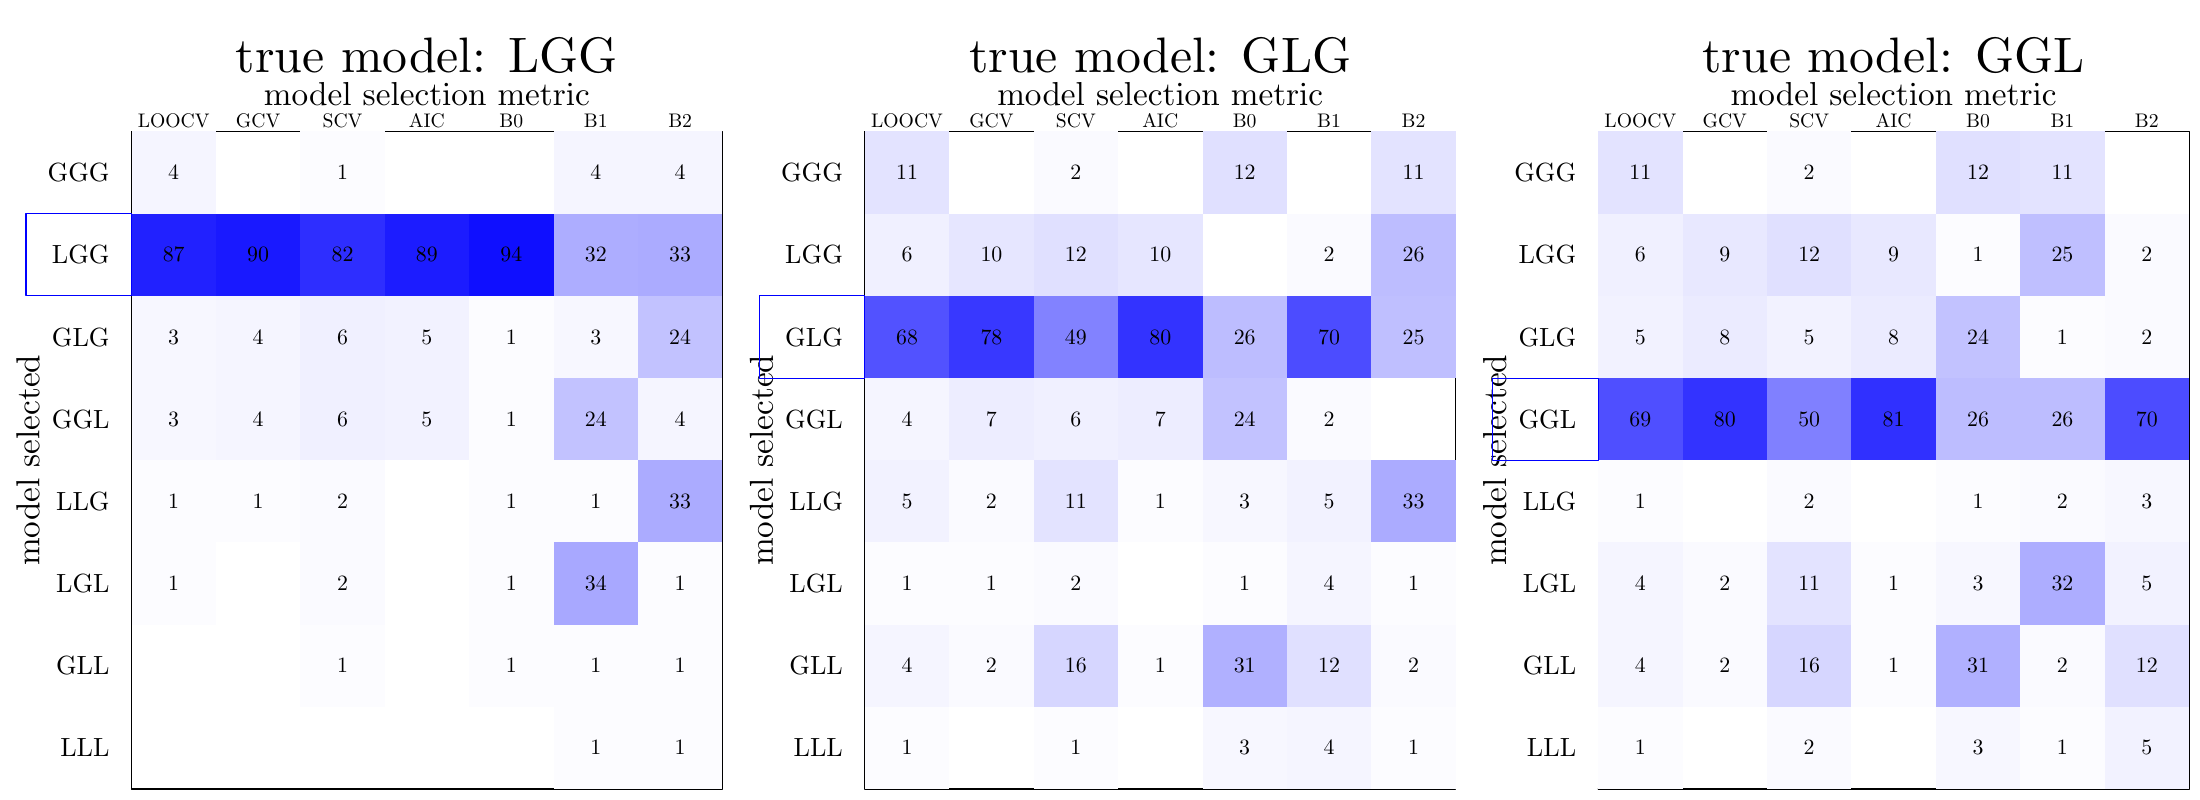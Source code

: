 % Created by tikzDevice version 0.8.1 on 2015-02-25 18:47:58
% !TEX encoding = UTF-8 Unicode
\documentclass{article}
\nonstopmode

\usepackage{tikz}

\usepackage[active,tightpage,psfixbb]{preview}

\PreviewEnvironment{pgfpicture}

\setlength\PreviewBorder{0pt}

\newcommand{\SweaveOpts}[1]{}  % do not interfere with LaTeX
\newcommand{\SweaveInput}[1]{} % because they are not real TeX commands
\newcommand{\Sexpr}[1]{}       % will only be parsed by R


%\usepackage{animate}
\usepackage[round]{natbib}
%\usepackage[nolists]{endfloat}
\usepackage[width = 5in]{geometry}
\usepackage{pdfpages, caption}
\usepackage{rotating}
\usepackage{caption, amsmath, graphicx, setspace, multirow, color, hyperref, array}
\usepackage{xcolor, colortbl}
\usepackage{arydshln}

\definecolor{Gray}{gray}{0.85}
\definecolor{Gray95}{gray}{0.95}
\definecolor{Gray75}{gray}{0.75}

\title{Can Conventional Measures Identify Geographically Varying Mixed Regression Relationships? A Simulation-based Analysis of Locally Weighted Regression}
\author{Aaron Swoboda}



\begin{document}

\begin{tikzpicture}[x=1pt,y=1pt]
\definecolor{fillColor}{RGB}{255,255,255}
\path[use as bounding box,fill=fillColor,fill opacity=0.00] (0,0) rectangle (794.97,289.08);
\begin{scope}
\path[clip] (  0.00,  0.00) rectangle (794.97,289.08);
\definecolor{drawColor}{RGB}{0,0,0}

\path[draw=drawColor,line width= 0.4pt,line join=round,line cap=round] ( 47.52,  3.96) --
	(261.03,  3.96) --
	(261.03,241.56) --
	( 47.52,241.56) --
	( 47.52,  3.96);
\definecolor{fillColor}{RGB}{245,245,255}

\path[fill=fillColor] ( 47.52,211.86) rectangle ( 78.02,241.56);
\definecolor{fillColor}{RGB}{33,33,255}

\path[fill=fillColor] ( 47.52,182.16) rectangle ( 78.02,211.86);
\definecolor{fillColor}{RGB}{247,247,255}

\path[fill=fillColor] ( 47.52,152.46) rectangle ( 78.02,182.16);

\path[fill=fillColor] ( 47.52,122.76) rectangle ( 78.02,152.46);
\definecolor{fillColor}{RGB}{252,252,255}

\path[fill=fillColor] ( 47.52, 93.06) rectangle ( 78.02,122.76);

\path[fill=fillColor] ( 47.52, 63.36) rectangle ( 78.02, 93.06);

\path[] ( 47.52, 33.66) rectangle ( 78.02, 63.36);

\path[] ( 47.52,  3.96) rectangle ( 78.02, 33.66);

\path[] ( 78.02,211.86) rectangle (108.52,241.56);
\definecolor{fillColor}{RGB}{25,25,255}

\path[fill=fillColor] ( 78.02,182.16) rectangle (108.52,211.86);
\definecolor{fillColor}{RGB}{245,245,255}

\path[fill=fillColor] ( 78.02,152.46) rectangle (108.52,182.16);

\path[fill=fillColor] ( 78.02,122.76) rectangle (108.52,152.46);
\definecolor{fillColor}{RGB}{252,252,255}

\path[fill=fillColor] ( 78.02, 93.06) rectangle (108.52,122.76);

\path[] ( 78.02, 63.36) rectangle (108.52, 93.06);

\path[] ( 78.02, 33.66) rectangle (108.52, 63.36);

\path[] ( 78.02,  3.96) rectangle (108.52, 33.66);

\path[fill=fillColor] (108.52,211.86) rectangle (139.02,241.56);
\definecolor{fillColor}{RGB}{46,46,255}

\path[fill=fillColor] (108.52,182.16) rectangle (139.02,211.86);
\definecolor{fillColor}{RGB}{240,240,255}

\path[fill=fillColor] (108.52,152.46) rectangle (139.02,182.16);

\path[fill=fillColor] (108.52,122.76) rectangle (139.02,152.46);
\definecolor{fillColor}{RGB}{250,250,255}

\path[fill=fillColor] (108.52, 93.06) rectangle (139.02,122.76);

\path[fill=fillColor] (108.52, 63.36) rectangle (139.02, 93.06);
\definecolor{fillColor}{RGB}{252,252,255}

\path[fill=fillColor] (108.52, 33.66) rectangle (139.02, 63.36);

\path[] (108.52,  3.96) rectangle (139.02, 33.66);

\path[] (139.02,211.86) rectangle (169.53,241.56);
\definecolor{fillColor}{RGB}{28,28,255}

\path[fill=fillColor] (139.02,182.16) rectangle (169.53,211.86);
\definecolor{fillColor}{RGB}{242,242,255}

\path[fill=fillColor] (139.02,152.46) rectangle (169.53,182.16);

\path[fill=fillColor] (139.02,122.76) rectangle (169.53,152.46);

\path[] (139.02, 93.06) rectangle (169.53,122.76);

\path[] (139.02, 63.36) rectangle (169.53, 93.06);

\path[] (139.02, 33.66) rectangle (169.53, 63.36);

\path[] (139.02,  3.96) rectangle (169.53, 33.66);

\path[] (169.53,211.86) rectangle (200.03,241.56);
\definecolor{fillColor}{RGB}{15,15,255}

\path[fill=fillColor] (169.53,182.16) rectangle (200.03,211.86);
\definecolor{fillColor}{RGB}{252,252,255}

\path[fill=fillColor] (169.53,152.46) rectangle (200.03,182.16);

\path[fill=fillColor] (169.53,122.76) rectangle (200.03,152.46);

\path[fill=fillColor] (169.53, 93.06) rectangle (200.03,122.76);

\path[fill=fillColor] (169.53, 63.36) rectangle (200.03, 93.06);

\path[fill=fillColor] (169.53, 33.66) rectangle (200.03, 63.36);

\path[] (169.53,  3.96) rectangle (200.03, 33.66);
\definecolor{fillColor}{RGB}{245,245,255}

\path[fill=fillColor] (200.03,211.86) rectangle (230.53,241.56);
\definecolor{fillColor}{RGB}{173,173,255}

\path[fill=fillColor] (200.03,182.16) rectangle (230.53,211.86);
\definecolor{fillColor}{RGB}{247,247,255}

\path[fill=fillColor] (200.03,152.46) rectangle (230.53,182.16);
\definecolor{fillColor}{RGB}{194,194,255}

\path[fill=fillColor] (200.03,122.76) rectangle (230.53,152.46);
\definecolor{fillColor}{RGB}{252,252,255}

\path[fill=fillColor] (200.03, 93.06) rectangle (230.53,122.76);
\definecolor{fillColor}{RGB}{168,168,255}

\path[fill=fillColor] (200.03, 63.36) rectangle (230.53, 93.06);
\definecolor{fillColor}{RGB}{252,252,255}

\path[fill=fillColor] (200.03, 33.66) rectangle (230.53, 63.36);

\path[fill=fillColor] (200.03,  3.96) rectangle (230.53, 33.66);
\definecolor{fillColor}{RGB}{245,245,255}

\path[fill=fillColor] (230.53,211.86) rectangle (261.03,241.56);
\definecolor{fillColor}{RGB}{171,171,255}

\path[fill=fillColor] (230.53,182.16) rectangle (261.03,211.86);
\definecolor{fillColor}{RGB}{194,194,255}

\path[fill=fillColor] (230.53,152.46) rectangle (261.03,182.16);
\definecolor{fillColor}{RGB}{245,245,255}

\path[fill=fillColor] (230.53,122.76) rectangle (261.03,152.46);
\definecolor{fillColor}{RGB}{171,171,255}

\path[fill=fillColor] (230.53, 93.06) rectangle (261.03,122.76);
\definecolor{fillColor}{RGB}{252,252,255}

\path[fill=fillColor] (230.53, 63.36) rectangle (261.03, 93.06);

\path[fill=fillColor] (230.53, 33.66) rectangle (261.03, 63.36);

\path[fill=fillColor] (230.53,  3.96) rectangle (261.03, 33.66);

\node[text=drawColor,anchor=base,inner sep=0pt, outer sep=0pt, scale=  0.79] at ( 62.77,224.17) {4};

\node[text=drawColor,anchor=base,inner sep=0pt, outer sep=0pt, scale=  0.79] at ( 62.77,194.47) {87};

\node[text=drawColor,anchor=base,inner sep=0pt, outer sep=0pt, scale=  0.79] at ( 62.77,164.77) {3};

\node[text=drawColor,anchor=base,inner sep=0pt, outer sep=0pt, scale=  0.79] at ( 62.77,135.07) {3};

\node[text=drawColor,anchor=base,inner sep=0pt, outer sep=0pt, scale=  0.79] at ( 62.77,105.37) {1};

\node[text=drawColor,anchor=base,inner sep=0pt, outer sep=0pt, scale=  0.79] at ( 62.77, 75.67) {1};

\node[text=drawColor,anchor=base,inner sep=0pt, outer sep=0pt, scale=  0.79] at ( 93.27,194.47) {90};

\node[text=drawColor,anchor=base,inner sep=0pt, outer sep=0pt, scale=  0.79] at ( 93.27,164.77) {4};

\node[text=drawColor,anchor=base,inner sep=0pt, outer sep=0pt, scale=  0.79] at ( 93.27,135.07) {4};

\node[text=drawColor,anchor=base,inner sep=0pt, outer sep=0pt, scale=  0.79] at ( 93.27,105.37) {1};

\node[text=drawColor,anchor=base,inner sep=0pt, outer sep=0pt, scale=  0.79] at (123.77,224.17) {1};

\node[text=drawColor,anchor=base,inner sep=0pt, outer sep=0pt, scale=  0.79] at (123.77,194.47) {82};

\node[text=drawColor,anchor=base,inner sep=0pt, outer sep=0pt, scale=  0.79] at (123.77,164.77) {6};

\node[text=drawColor,anchor=base,inner sep=0pt, outer sep=0pt, scale=  0.79] at (123.77,135.07) {6};

\node[text=drawColor,anchor=base,inner sep=0pt, outer sep=0pt, scale=  0.79] at (123.77,105.37) {2};

\node[text=drawColor,anchor=base,inner sep=0pt, outer sep=0pt, scale=  0.79] at (123.77, 75.67) {2};

\node[text=drawColor,anchor=base,inner sep=0pt, outer sep=0pt, scale=  0.79] at (123.77, 45.97) {1};

\node[text=drawColor,anchor=base,inner sep=0pt, outer sep=0pt, scale=  0.79] at (154.27,194.47) {89};

\node[text=drawColor,anchor=base,inner sep=0pt, outer sep=0pt, scale=  0.79] at (154.27,164.77) {5};

\node[text=drawColor,anchor=base,inner sep=0pt, outer sep=0pt, scale=  0.79] at (154.27,135.07) {5};

\node[text=drawColor,anchor=base,inner sep=0pt, outer sep=0pt, scale=  0.79] at (184.78,194.47) {94};

\node[text=drawColor,anchor=base,inner sep=0pt, outer sep=0pt, scale=  0.79] at (184.78,164.77) {1};

\node[text=drawColor,anchor=base,inner sep=0pt, outer sep=0pt, scale=  0.79] at (184.78,135.07) {1};

\node[text=drawColor,anchor=base,inner sep=0pt, outer sep=0pt, scale=  0.79] at (184.78,105.37) {1};

\node[text=drawColor,anchor=base,inner sep=0pt, outer sep=0pt, scale=  0.79] at (184.78, 75.67) {1};

\node[text=drawColor,anchor=base,inner sep=0pt, outer sep=0pt, scale=  0.79] at (184.78, 45.97) {1};

\node[text=drawColor,anchor=base,inner sep=0pt, outer sep=0pt, scale=  0.79] at (215.28,224.17) {4};

\node[text=drawColor,anchor=base,inner sep=0pt, outer sep=0pt, scale=  0.79] at (215.28,194.47) {32};

\node[text=drawColor,anchor=base,inner sep=0pt, outer sep=0pt, scale=  0.79] at (215.28,164.77) {3};

\node[text=drawColor,anchor=base,inner sep=0pt, outer sep=0pt, scale=  0.79] at (215.28,135.07) {24};

\node[text=drawColor,anchor=base,inner sep=0pt, outer sep=0pt, scale=  0.79] at (215.28,105.37) {1};

\node[text=drawColor,anchor=base,inner sep=0pt, outer sep=0pt, scale=  0.79] at (215.28, 75.67) {34};

\node[text=drawColor,anchor=base,inner sep=0pt, outer sep=0pt, scale=  0.79] at (215.28, 45.97) {1};

\node[text=drawColor,anchor=base,inner sep=0pt, outer sep=0pt, scale=  0.79] at (215.28, 16.27) {1};

\node[text=drawColor,anchor=base,inner sep=0pt, outer sep=0pt, scale=  0.79] at (245.78,224.17) {4};

\node[text=drawColor,anchor=base,inner sep=0pt, outer sep=0pt, scale=  0.79] at (245.78,194.47) {33};

\node[text=drawColor,anchor=base,inner sep=0pt, outer sep=0pt, scale=  0.79] at (245.78,164.77) {24};

\node[text=drawColor,anchor=base,inner sep=0pt, outer sep=0pt, scale=  0.79] at (245.78,135.07) {4};

\node[text=drawColor,anchor=base,inner sep=0pt, outer sep=0pt, scale=  0.79] at (245.78,105.37) {33};

\node[text=drawColor,anchor=base,inner sep=0pt, outer sep=0pt, scale=  0.79] at (245.78, 75.67) {1};

\node[text=drawColor,anchor=base,inner sep=0pt, outer sep=0pt, scale=  0.79] at (245.78, 45.97) {1};

\node[text=drawColor,anchor=base,inner sep=0pt, outer sep=0pt, scale=  0.79] at (245.78, 16.27) {1};

\node[text=drawColor,anchor=base,inner sep=0pt, outer sep=0pt, scale=  0.71] at ( 62.77,243.14) {LOOCV};

\node[text=drawColor,anchor=base,inner sep=0pt, outer sep=0pt, scale=  0.71] at ( 93.27,243.14) {GCV};

\node[text=drawColor,anchor=base,inner sep=0pt, outer sep=0pt, scale=  0.71] at (123.77,243.14) {SCV};

\node[text=drawColor,anchor=base,inner sep=0pt, outer sep=0pt, scale=  0.71] at (154.27,243.14) {AIC};

\node[text=drawColor,anchor=base,inner sep=0pt, outer sep=0pt, scale=  0.71] at (184.78,243.14) {B0};

\node[text=drawColor,anchor=base,inner sep=0pt, outer sep=0pt, scale=  0.71] at (215.28,243.14) {B1};

\node[text=drawColor,anchor=base,inner sep=0pt, outer sep=0pt, scale=  0.71] at (245.78,243.14) {B2};

\node[text=drawColor,anchor=base east,inner sep=0pt, outer sep=0pt, scale=  0.95] at ( 39.60, 15.54) {LLL};

\node[text=drawColor,anchor=base east,inner sep=0pt, outer sep=0pt, scale=  0.95] at ( 39.60, 45.24) {GLL};

\node[text=drawColor,anchor=base east,inner sep=0pt, outer sep=0pt, scale=  0.95] at ( 39.60, 74.94) {LGL};

\node[text=drawColor,anchor=base east,inner sep=0pt, outer sep=0pt, scale=  0.95] at ( 39.60,104.64) {LLG};

\node[text=drawColor,anchor=base east,inner sep=0pt, outer sep=0pt, scale=  0.95] at ( 39.60,134.34) {GGL};

\node[text=drawColor,anchor=base east,inner sep=0pt, outer sep=0pt, scale=  0.95] at ( 39.60,164.04) {GLG};

\node[text=drawColor,anchor=base east,inner sep=0pt, outer sep=0pt, scale=  0.95] at ( 39.60,193.74) {LGG};

\node[text=drawColor,anchor=base east,inner sep=0pt, outer sep=0pt, scale=  0.95] at ( 39.60,223.44) {GGG};

\node[text=drawColor,rotate= 90.00,anchor=base,inner sep=0pt, outer sep=0pt, scale=  1.20] at ( 14.26,122.76) {model selected};

\node[text=drawColor,anchor=base,inner sep=0pt, outer sep=0pt, scale=  1.80] at (154.27,262.94) {true model: LGG};

\node[text=drawColor,anchor=base,inner sep=0pt, outer sep=0pt, scale=  1.20] at (154.27,251.06) {model selection metric};
\definecolor{drawColor}{RGB}{0,0,255}

\path[draw=drawColor,line width= 0.4pt,line join=round,line cap=round] (  9.39,182.16) rectangle ( 47.52,211.86);
\end{scope}
\begin{scope}
\path[clip] (  0.00,  0.00) rectangle (794.97,289.08);
\definecolor{drawColor}{RGB}{0,0,0}

\path[draw=drawColor,line width= 0.4pt,line join=round,line cap=round] (312.51,  3.96) --
	(526.02,  3.96) --
	(526.02,241.56) --
	(312.51,241.56) --
	(312.51,  3.96);
\definecolor{fillColor}{RGB}{227,227,255}

\path[fill=fillColor] (312.51,211.86) rectangle (343.01,241.56);
\definecolor{fillColor}{RGB}{240,240,255}

\path[fill=fillColor] (312.51,182.16) rectangle (343.01,211.86);
\definecolor{fillColor}{RGB}{82,82,255}

\path[fill=fillColor] (312.51,152.46) rectangle (343.01,182.16);
\definecolor{fillColor}{RGB}{245,245,255}

\path[fill=fillColor] (312.51,122.76) rectangle (343.01,152.46);
\definecolor{fillColor}{RGB}{242,242,255}

\path[fill=fillColor] (312.51, 93.06) rectangle (343.01,122.76);
\definecolor{fillColor}{RGB}{252,252,255}

\path[fill=fillColor] (312.51, 63.36) rectangle (343.01, 93.06);
\definecolor{fillColor}{RGB}{245,245,255}

\path[fill=fillColor] (312.51, 33.66) rectangle (343.01, 63.36);
\definecolor{fillColor}{RGB}{252,252,255}

\path[fill=fillColor] (312.51,  3.96) rectangle (343.01, 33.66);

\path[] (343.01,211.86) rectangle (373.51,241.56);
\definecolor{fillColor}{RGB}{230,230,255}

\path[fill=fillColor] (343.01,182.16) rectangle (373.51,211.86);
\definecolor{fillColor}{RGB}{56,56,255}

\path[fill=fillColor] (343.01,152.46) rectangle (373.51,182.16);
\definecolor{fillColor}{RGB}{237,237,255}

\path[fill=fillColor] (343.01,122.76) rectangle (373.51,152.46);
\definecolor{fillColor}{RGB}{250,250,255}

\path[fill=fillColor] (343.01, 93.06) rectangle (373.51,122.76);
\definecolor{fillColor}{RGB}{252,252,255}

\path[fill=fillColor] (343.01, 63.36) rectangle (373.51, 93.06);
\definecolor{fillColor}{RGB}{250,250,255}

\path[fill=fillColor] (343.01, 33.66) rectangle (373.51, 63.36);

\path[] (343.01,  3.96) rectangle (373.51, 33.66);

\path[fill=fillColor] (373.51,211.86) rectangle (404.01,241.56);
\definecolor{fillColor}{RGB}{224,224,255}

\path[fill=fillColor] (373.51,182.16) rectangle (404.01,211.86);
\definecolor{fillColor}{RGB}{130,130,255}

\path[fill=fillColor] (373.51,152.46) rectangle (404.01,182.16);
\definecolor{fillColor}{RGB}{240,240,255}

\path[fill=fillColor] (373.51,122.76) rectangle (404.01,152.46);
\definecolor{fillColor}{RGB}{227,227,255}

\path[fill=fillColor] (373.51, 93.06) rectangle (404.01,122.76);
\definecolor{fillColor}{RGB}{250,250,255}

\path[fill=fillColor] (373.51, 63.36) rectangle (404.01, 93.06);
\definecolor{fillColor}{RGB}{214,214,255}

\path[fill=fillColor] (373.51, 33.66) rectangle (404.01, 63.36);
\definecolor{fillColor}{RGB}{252,252,255}

\path[fill=fillColor] (373.51,  3.96) rectangle (404.01, 33.66);

\path[] (404.01,211.86) rectangle (434.52,241.56);
\definecolor{fillColor}{RGB}{230,230,255}

\path[fill=fillColor] (404.01,182.16) rectangle (434.52,211.86);
\definecolor{fillColor}{RGB}{51,51,255}

\path[fill=fillColor] (404.01,152.46) rectangle (434.52,182.16);
\definecolor{fillColor}{RGB}{237,237,255}

\path[fill=fillColor] (404.01,122.76) rectangle (434.52,152.46);
\definecolor{fillColor}{RGB}{252,252,255}

\path[fill=fillColor] (404.01, 93.06) rectangle (434.52,122.76);

\path[] (404.01, 63.36) rectangle (434.52, 93.06);

\path[fill=fillColor] (404.01, 33.66) rectangle (434.52, 63.36);

\path[] (404.01,  3.96) rectangle (434.52, 33.66);
\definecolor{fillColor}{RGB}{224,224,255}

\path[fill=fillColor] (434.52,211.86) rectangle (465.02,241.56);

\path[] (434.52,182.16) rectangle (465.02,211.86);
\definecolor{fillColor}{RGB}{189,189,255}

\path[fill=fillColor] (434.52,152.46) rectangle (465.02,182.16);
\definecolor{fillColor}{RGB}{194,194,255}

\path[fill=fillColor] (434.52,122.76) rectangle (465.02,152.46);
\definecolor{fillColor}{RGB}{247,247,255}

\path[fill=fillColor] (434.52, 93.06) rectangle (465.02,122.76);
\definecolor{fillColor}{RGB}{252,252,255}

\path[fill=fillColor] (434.52, 63.36) rectangle (465.02, 93.06);
\definecolor{fillColor}{RGB}{176,176,255}

\path[fill=fillColor] (434.52, 33.66) rectangle (465.02, 63.36);
\definecolor{fillColor}{RGB}{247,247,255}

\path[fill=fillColor] (434.52,  3.96) rectangle (465.02, 33.66);

\path[] (465.02,211.86) rectangle (495.52,241.56);
\definecolor{fillColor}{RGB}{250,250,255}

\path[fill=fillColor] (465.02,182.16) rectangle (495.52,211.86);
\definecolor{fillColor}{RGB}{76,76,255}

\path[fill=fillColor] (465.02,152.46) rectangle (495.52,182.16);
\definecolor{fillColor}{RGB}{250,250,255}

\path[fill=fillColor] (465.02,122.76) rectangle (495.52,152.46);
\definecolor{fillColor}{RGB}{242,242,255}

\path[fill=fillColor] (465.02, 93.06) rectangle (495.52,122.76);
\definecolor{fillColor}{RGB}{245,245,255}

\path[fill=fillColor] (465.02, 63.36) rectangle (495.52, 93.06);
\definecolor{fillColor}{RGB}{224,224,255}

\path[fill=fillColor] (465.02, 33.66) rectangle (495.52, 63.36);
\definecolor{fillColor}{RGB}{245,245,255}

\path[fill=fillColor] (465.02,  3.96) rectangle (495.52, 33.66);
\definecolor{fillColor}{RGB}{227,227,255}

\path[fill=fillColor] (495.52,211.86) rectangle (526.02,241.56);
\definecolor{fillColor}{RGB}{189,189,255}

\path[fill=fillColor] (495.52,182.16) rectangle (526.02,211.86);
\definecolor{fillColor}{RGB}{191,191,255}

\path[fill=fillColor] (495.52,152.46) rectangle (526.02,182.16);

\path[] (495.52,122.76) rectangle (526.02,152.46);
\definecolor{fillColor}{RGB}{171,171,255}

\path[fill=fillColor] (495.52, 93.06) rectangle (526.02,122.76);
\definecolor{fillColor}{RGB}{252,252,255}

\path[fill=fillColor] (495.52, 63.36) rectangle (526.02, 93.06);
\definecolor{fillColor}{RGB}{250,250,255}

\path[fill=fillColor] (495.52, 33.66) rectangle (526.02, 63.36);
\definecolor{fillColor}{RGB}{252,252,255}

\path[fill=fillColor] (495.52,  3.96) rectangle (526.02, 33.66);

\node[text=drawColor,anchor=base,inner sep=0pt, outer sep=0pt, scale=  0.79] at (327.76,224.17) {11};

\node[text=drawColor,anchor=base,inner sep=0pt, outer sep=0pt, scale=  0.79] at (327.76,194.47) {6};

\node[text=drawColor,anchor=base,inner sep=0pt, outer sep=0pt, scale=  0.79] at (327.76,164.77) {68};

\node[text=drawColor,anchor=base,inner sep=0pt, outer sep=0pt, scale=  0.79] at (327.76,135.07) {4};

\node[text=drawColor,anchor=base,inner sep=0pt, outer sep=0pt, scale=  0.79] at (327.76,105.37) {5};

\node[text=drawColor,anchor=base,inner sep=0pt, outer sep=0pt, scale=  0.79] at (327.76, 75.67) {1};

\node[text=drawColor,anchor=base,inner sep=0pt, outer sep=0pt, scale=  0.79] at (327.76, 45.97) {4};

\node[text=drawColor,anchor=base,inner sep=0pt, outer sep=0pt, scale=  0.79] at (327.76, 16.27) {1};

\node[text=drawColor,anchor=base,inner sep=0pt, outer sep=0pt, scale=  0.79] at (358.26,194.47) {10};

\node[text=drawColor,anchor=base,inner sep=0pt, outer sep=0pt, scale=  0.79] at (358.26,164.77) {78};

\node[text=drawColor,anchor=base,inner sep=0pt, outer sep=0pt, scale=  0.79] at (358.26,135.07) {7};

\node[text=drawColor,anchor=base,inner sep=0pt, outer sep=0pt, scale=  0.79] at (358.26,105.37) {2};

\node[text=drawColor,anchor=base,inner sep=0pt, outer sep=0pt, scale=  0.79] at (358.26, 75.67) {1};

\node[text=drawColor,anchor=base,inner sep=0pt, outer sep=0pt, scale=  0.79] at (358.26, 45.97) {2};

\node[text=drawColor,anchor=base,inner sep=0pt, outer sep=0pt, scale=  0.79] at (388.76,224.17) {2};

\node[text=drawColor,anchor=base,inner sep=0pt, outer sep=0pt, scale=  0.79] at (388.76,194.47) {12};

\node[text=drawColor,anchor=base,inner sep=0pt, outer sep=0pt, scale=  0.79] at (388.76,164.77) {49};

\node[text=drawColor,anchor=base,inner sep=0pt, outer sep=0pt, scale=  0.79] at (388.76,135.07) {6};

\node[text=drawColor,anchor=base,inner sep=0pt, outer sep=0pt, scale=  0.79] at (388.76,105.37) {11};

\node[text=drawColor,anchor=base,inner sep=0pt, outer sep=0pt, scale=  0.79] at (388.76, 75.67) {2};

\node[text=drawColor,anchor=base,inner sep=0pt, outer sep=0pt, scale=  0.79] at (388.76, 45.97) {16};

\node[text=drawColor,anchor=base,inner sep=0pt, outer sep=0pt, scale=  0.79] at (388.76, 16.27) {1};

\node[text=drawColor,anchor=base,inner sep=0pt, outer sep=0pt, scale=  0.79] at (419.26,194.47) {10};

\node[text=drawColor,anchor=base,inner sep=0pt, outer sep=0pt, scale=  0.79] at (419.26,164.77) {80};

\node[text=drawColor,anchor=base,inner sep=0pt, outer sep=0pt, scale=  0.79] at (419.26,135.07) {7};

\node[text=drawColor,anchor=base,inner sep=0pt, outer sep=0pt, scale=  0.79] at (419.26,105.37) {1};

\node[text=drawColor,anchor=base,inner sep=0pt, outer sep=0pt, scale=  0.79] at (419.26, 45.97) {1};

\node[text=drawColor,anchor=base,inner sep=0pt, outer sep=0pt, scale=  0.79] at (449.77,224.17) {12};

\node[text=drawColor,anchor=base,inner sep=0pt, outer sep=0pt, scale=  0.79] at (449.77,164.77) {26};

\node[text=drawColor,anchor=base,inner sep=0pt, outer sep=0pt, scale=  0.79] at (449.77,135.07) {24};

\node[text=drawColor,anchor=base,inner sep=0pt, outer sep=0pt, scale=  0.79] at (449.77,105.37) {3};

\node[text=drawColor,anchor=base,inner sep=0pt, outer sep=0pt, scale=  0.79] at (449.77, 75.67) {1};

\node[text=drawColor,anchor=base,inner sep=0pt, outer sep=0pt, scale=  0.79] at (449.77, 45.97) {31};

\node[text=drawColor,anchor=base,inner sep=0pt, outer sep=0pt, scale=  0.79] at (449.77, 16.27) {3};

\node[text=drawColor,anchor=base,inner sep=0pt, outer sep=0pt, scale=  0.79] at (480.27,194.47) {2};

\node[text=drawColor,anchor=base,inner sep=0pt, outer sep=0pt, scale=  0.79] at (480.27,164.77) {70};

\node[text=drawColor,anchor=base,inner sep=0pt, outer sep=0pt, scale=  0.79] at (480.27,135.07) {2};

\node[text=drawColor,anchor=base,inner sep=0pt, outer sep=0pt, scale=  0.79] at (480.27,105.37) {5};

\node[text=drawColor,anchor=base,inner sep=0pt, outer sep=0pt, scale=  0.79] at (480.27, 75.67) {4};

\node[text=drawColor,anchor=base,inner sep=0pt, outer sep=0pt, scale=  0.79] at (480.27, 45.97) {12};

\node[text=drawColor,anchor=base,inner sep=0pt, outer sep=0pt, scale=  0.79] at (480.27, 16.27) {4};

\node[text=drawColor,anchor=base,inner sep=0pt, outer sep=0pt, scale=  0.79] at (510.77,224.17) {11};

\node[text=drawColor,anchor=base,inner sep=0pt, outer sep=0pt, scale=  0.79] at (510.77,194.47) {26};

\node[text=drawColor,anchor=base,inner sep=0pt, outer sep=0pt, scale=  0.79] at (510.77,164.77) {25};

\node[text=drawColor,anchor=base,inner sep=0pt, outer sep=0pt, scale=  0.79] at (510.77,105.37) {33};

\node[text=drawColor,anchor=base,inner sep=0pt, outer sep=0pt, scale=  0.79] at (510.77, 75.67) {1};

\node[text=drawColor,anchor=base,inner sep=0pt, outer sep=0pt, scale=  0.79] at (510.77, 45.97) {2};

\node[text=drawColor,anchor=base,inner sep=0pt, outer sep=0pt, scale=  0.79] at (510.77, 16.27) {1};

\node[text=drawColor,anchor=base,inner sep=0pt, outer sep=0pt, scale=  0.71] at (327.76,243.14) {LOOCV};

\node[text=drawColor,anchor=base,inner sep=0pt, outer sep=0pt, scale=  0.71] at (358.26,243.14) {GCV};

\node[text=drawColor,anchor=base,inner sep=0pt, outer sep=0pt, scale=  0.71] at (388.76,243.14) {SCV};

\node[text=drawColor,anchor=base,inner sep=0pt, outer sep=0pt, scale=  0.71] at (419.26,243.14) {AIC};

\node[text=drawColor,anchor=base,inner sep=0pt, outer sep=0pt, scale=  0.71] at (449.77,243.14) {B0};

\node[text=drawColor,anchor=base,inner sep=0pt, outer sep=0pt, scale=  0.71] at (480.27,243.14) {B1};

\node[text=drawColor,anchor=base,inner sep=0pt, outer sep=0pt, scale=  0.71] at (510.77,243.14) {B2};

\node[text=drawColor,anchor=base east,inner sep=0pt, outer sep=0pt, scale=  0.95] at (304.59, 15.54) {LLL};

\node[text=drawColor,anchor=base east,inner sep=0pt, outer sep=0pt, scale=  0.95] at (304.59, 45.24) {GLL};

\node[text=drawColor,anchor=base east,inner sep=0pt, outer sep=0pt, scale=  0.95] at (304.59, 74.94) {LGL};

\node[text=drawColor,anchor=base east,inner sep=0pt, outer sep=0pt, scale=  0.95] at (304.59,104.64) {LLG};

\node[text=drawColor,anchor=base east,inner sep=0pt, outer sep=0pt, scale=  0.95] at (304.59,134.34) {GGL};

\node[text=drawColor,anchor=base east,inner sep=0pt, outer sep=0pt, scale=  0.95] at (304.59,164.04) {GLG};

\node[text=drawColor,anchor=base east,inner sep=0pt, outer sep=0pt, scale=  0.95] at (304.59,193.74) {LGG};

\node[text=drawColor,anchor=base east,inner sep=0pt, outer sep=0pt, scale=  0.95] at (304.59,223.44) {GGG};

\node[text=drawColor,rotate= 90.00,anchor=base,inner sep=0pt, outer sep=0pt, scale=  1.20] at (279.25,122.76) {model selected};

\node[text=drawColor,anchor=base,inner sep=0pt, outer sep=0pt, scale=  1.80] at (419.26,262.94) {true model: GLG};

\node[text=drawColor,anchor=base,inner sep=0pt, outer sep=0pt, scale=  1.20] at (419.26,251.06) {model selection metric};
\definecolor{drawColor}{RGB}{0,0,255}

\path[draw=drawColor,line width= 0.4pt,line join=round,line cap=round] (274.38,152.46) rectangle (312.51,182.16);
\end{scope}
\begin{scope}
\path[clip] (  0.00,  0.00) rectangle (794.97,289.08);
\definecolor{drawColor}{RGB}{0,0,0}

\path[draw=drawColor,line width= 0.4pt,line join=round,line cap=round] (577.50,  3.96) --
	(791.01,  3.96) --
	(791.01,241.56) --
	(577.50,241.56) --
	(577.50,  3.96);
\definecolor{fillColor}{RGB}{227,227,255}

\path[fill=fillColor] (577.50,211.86) rectangle (608.00,241.56);
\definecolor{fillColor}{RGB}{240,240,255}

\path[fill=fillColor] (577.50,182.16) rectangle (608.00,211.86);
\definecolor{fillColor}{RGB}{242,242,255}

\path[fill=fillColor] (577.50,152.46) rectangle (608.00,182.16);
\definecolor{fillColor}{RGB}{79,79,255}

\path[fill=fillColor] (577.50,122.76) rectangle (608.00,152.46);
\definecolor{fillColor}{RGB}{252,252,255}

\path[fill=fillColor] (577.50, 93.06) rectangle (608.00,122.76);
\definecolor{fillColor}{RGB}{245,245,255}

\path[fill=fillColor] (577.50, 63.36) rectangle (608.00, 93.06);

\path[fill=fillColor] (577.50, 33.66) rectangle (608.00, 63.36);
\definecolor{fillColor}{RGB}{252,252,255}

\path[fill=fillColor] (577.50,  3.96) rectangle (608.00, 33.66);

\path[] (608.00,211.86) rectangle (638.50,241.56);
\definecolor{fillColor}{RGB}{232,232,255}

\path[fill=fillColor] (608.00,182.16) rectangle (638.50,211.86);
\definecolor{fillColor}{RGB}{235,235,255}

\path[fill=fillColor] (608.00,152.46) rectangle (638.50,182.16);
\definecolor{fillColor}{RGB}{51,51,255}

\path[fill=fillColor] (608.00,122.76) rectangle (638.50,152.46);

\path[] (608.00, 93.06) rectangle (638.50,122.76);
\definecolor{fillColor}{RGB}{250,250,255}

\path[fill=fillColor] (608.00, 63.36) rectangle (638.50, 93.06);

\path[fill=fillColor] (608.00, 33.66) rectangle (638.50, 63.36);

\path[] (608.00,  3.96) rectangle (638.50, 33.66);

\path[fill=fillColor] (638.50,211.86) rectangle (669.00,241.56);
\definecolor{fillColor}{RGB}{224,224,255}

\path[fill=fillColor] (638.50,182.16) rectangle (669.00,211.86);
\definecolor{fillColor}{RGB}{242,242,255}

\path[fill=fillColor] (638.50,152.46) rectangle (669.00,182.16);
\definecolor{fillColor}{RGB}{128,128,255}

\path[fill=fillColor] (638.50,122.76) rectangle (669.00,152.46);
\definecolor{fillColor}{RGB}{250,250,255}

\path[fill=fillColor] (638.50, 93.06) rectangle (669.00,122.76);
\definecolor{fillColor}{RGB}{227,227,255}

\path[fill=fillColor] (638.50, 63.36) rectangle (669.00, 93.06);
\definecolor{fillColor}{RGB}{214,214,255}

\path[fill=fillColor] (638.50, 33.66) rectangle (669.00, 63.36);
\definecolor{fillColor}{RGB}{250,250,255}

\path[fill=fillColor] (638.50,  3.96) rectangle (669.00, 33.66);

\path[] (669.00,211.86) rectangle (699.51,241.56);
\definecolor{fillColor}{RGB}{232,232,255}

\path[fill=fillColor] (669.00,182.16) rectangle (699.51,211.86);
\definecolor{fillColor}{RGB}{235,235,255}

\path[fill=fillColor] (669.00,152.46) rectangle (699.51,182.16);
\definecolor{fillColor}{RGB}{48,48,255}

\path[fill=fillColor] (669.00,122.76) rectangle (699.51,152.46);

\path[] (669.00, 93.06) rectangle (699.51,122.76);
\definecolor{fillColor}{RGB}{252,252,255}

\path[fill=fillColor] (669.00, 63.36) rectangle (699.51, 93.06);

\path[fill=fillColor] (669.00, 33.66) rectangle (699.51, 63.36);

\path[] (669.00,  3.96) rectangle (699.51, 33.66);
\definecolor{fillColor}{RGB}{224,224,255}

\path[fill=fillColor] (699.51,211.86) rectangle (730.01,241.56);
\definecolor{fillColor}{RGB}{252,252,255}

\path[fill=fillColor] (699.51,182.16) rectangle (730.01,211.86);
\definecolor{fillColor}{RGB}{194,194,255}

\path[fill=fillColor] (699.51,152.46) rectangle (730.01,182.16);
\definecolor{fillColor}{RGB}{189,189,255}

\path[fill=fillColor] (699.51,122.76) rectangle (730.01,152.46);
\definecolor{fillColor}{RGB}{252,252,255}

\path[fill=fillColor] (699.51, 93.06) rectangle (730.01,122.76);
\definecolor{fillColor}{RGB}{247,247,255}

\path[fill=fillColor] (699.51, 63.36) rectangle (730.01, 93.06);
\definecolor{fillColor}{RGB}{176,176,255}

\path[fill=fillColor] (699.51, 33.66) rectangle (730.01, 63.36);
\definecolor{fillColor}{RGB}{247,247,255}

\path[fill=fillColor] (699.51,  3.96) rectangle (730.01, 33.66);
\definecolor{fillColor}{RGB}{227,227,255}

\path[fill=fillColor] (730.01,211.86) rectangle (760.51,241.56);
\definecolor{fillColor}{RGB}{191,191,255}

\path[fill=fillColor] (730.01,182.16) rectangle (760.51,211.86);
\definecolor{fillColor}{RGB}{252,252,255}

\path[fill=fillColor] (730.01,152.46) rectangle (760.51,182.16);
\definecolor{fillColor}{RGB}{189,189,255}

\path[fill=fillColor] (730.01,122.76) rectangle (760.51,152.46);
\definecolor{fillColor}{RGB}{250,250,255}

\path[fill=fillColor] (730.01, 93.06) rectangle (760.51,122.76);
\definecolor{fillColor}{RGB}{173,173,255}

\path[fill=fillColor] (730.01, 63.36) rectangle (760.51, 93.06);
\definecolor{fillColor}{RGB}{250,250,255}

\path[fill=fillColor] (730.01, 33.66) rectangle (760.51, 63.36);
\definecolor{fillColor}{RGB}{252,252,255}

\path[fill=fillColor] (730.01,  3.96) rectangle (760.51, 33.66);

\path[] (760.51,211.86) rectangle (791.01,241.56);
\definecolor{fillColor}{RGB}{250,250,255}

\path[fill=fillColor] (760.51,182.16) rectangle (791.01,211.86);

\path[fill=fillColor] (760.51,152.46) rectangle (791.01,182.16);
\definecolor{fillColor}{RGB}{76,76,255}

\path[fill=fillColor] (760.51,122.76) rectangle (791.01,152.46);
\definecolor{fillColor}{RGB}{247,247,255}

\path[fill=fillColor] (760.51, 93.06) rectangle (791.01,122.76);
\definecolor{fillColor}{RGB}{242,242,255}

\path[fill=fillColor] (760.51, 63.36) rectangle (791.01, 93.06);
\definecolor{fillColor}{RGB}{224,224,255}

\path[fill=fillColor] (760.51, 33.66) rectangle (791.01, 63.36);
\definecolor{fillColor}{RGB}{242,242,255}

\path[fill=fillColor] (760.51,  3.96) rectangle (791.01, 33.66);

\node[text=drawColor,anchor=base,inner sep=0pt, outer sep=0pt, scale=  0.79] at (592.75,224.17) {11};

\node[text=drawColor,anchor=base,inner sep=0pt, outer sep=0pt, scale=  0.79] at (592.75,194.47) {6};

\node[text=drawColor,anchor=base,inner sep=0pt, outer sep=0pt, scale=  0.79] at (592.75,164.77) {5};

\node[text=drawColor,anchor=base,inner sep=0pt, outer sep=0pt, scale=  0.79] at (592.75,135.07) {69};

\node[text=drawColor,anchor=base,inner sep=0pt, outer sep=0pt, scale=  0.79] at (592.75,105.37) {1};

\node[text=drawColor,anchor=base,inner sep=0pt, outer sep=0pt, scale=  0.79] at (592.75, 75.67) {4};

\node[text=drawColor,anchor=base,inner sep=0pt, outer sep=0pt, scale=  0.79] at (592.75, 45.97) {4};

\node[text=drawColor,anchor=base,inner sep=0pt, outer sep=0pt, scale=  0.79] at (592.75, 16.27) {1};

\node[text=drawColor,anchor=base,inner sep=0pt, outer sep=0pt, scale=  0.79] at (623.25,194.47) {9};

\node[text=drawColor,anchor=base,inner sep=0pt, outer sep=0pt, scale=  0.79] at (623.25,164.77) {8};

\node[text=drawColor,anchor=base,inner sep=0pt, outer sep=0pt, scale=  0.79] at (623.25,135.07) {80};

\node[text=drawColor,anchor=base,inner sep=0pt, outer sep=0pt, scale=  0.79] at (623.25, 75.67) {2};

\node[text=drawColor,anchor=base,inner sep=0pt, outer sep=0pt, scale=  0.79] at (623.25, 45.97) {2};

\node[text=drawColor,anchor=base,inner sep=0pt, outer sep=0pt, scale=  0.79] at (653.75,224.17) {2};

\node[text=drawColor,anchor=base,inner sep=0pt, outer sep=0pt, scale=  0.79] at (653.75,194.47) {12};

\node[text=drawColor,anchor=base,inner sep=0pt, outer sep=0pt, scale=  0.79] at (653.75,164.77) {5};

\node[text=drawColor,anchor=base,inner sep=0pt, outer sep=0pt, scale=  0.79] at (653.75,135.07) {50};

\node[text=drawColor,anchor=base,inner sep=0pt, outer sep=0pt, scale=  0.79] at (653.75,105.37) {2};

\node[text=drawColor,anchor=base,inner sep=0pt, outer sep=0pt, scale=  0.79] at (653.75, 75.67) {11};

\node[text=drawColor,anchor=base,inner sep=0pt, outer sep=0pt, scale=  0.79] at (653.75, 45.97) {16};

\node[text=drawColor,anchor=base,inner sep=0pt, outer sep=0pt, scale=  0.79] at (653.75, 16.27) {2};

\node[text=drawColor,anchor=base,inner sep=0pt, outer sep=0pt, scale=  0.79] at (684.25,194.47) {9};

\node[text=drawColor,anchor=base,inner sep=0pt, outer sep=0pt, scale=  0.79] at (684.25,164.77) {8};

\node[text=drawColor,anchor=base,inner sep=0pt, outer sep=0pt, scale=  0.79] at (684.25,135.07) {81};

\node[text=drawColor,anchor=base,inner sep=0pt, outer sep=0pt, scale=  0.79] at (684.25, 75.67) {1};

\node[text=drawColor,anchor=base,inner sep=0pt, outer sep=0pt, scale=  0.79] at (684.25, 45.97) {1};

\node[text=drawColor,anchor=base,inner sep=0pt, outer sep=0pt, scale=  0.79] at (714.76,224.17) {12};

\node[text=drawColor,anchor=base,inner sep=0pt, outer sep=0pt, scale=  0.79] at (714.76,194.47) {1};

\node[text=drawColor,anchor=base,inner sep=0pt, outer sep=0pt, scale=  0.79] at (714.76,164.77) {24};

\node[text=drawColor,anchor=base,inner sep=0pt, outer sep=0pt, scale=  0.79] at (714.76,135.07) {26};

\node[text=drawColor,anchor=base,inner sep=0pt, outer sep=0pt, scale=  0.79] at (714.76,105.37) {1};

\node[text=drawColor,anchor=base,inner sep=0pt, outer sep=0pt, scale=  0.79] at (714.76, 75.67) {3};

\node[text=drawColor,anchor=base,inner sep=0pt, outer sep=0pt, scale=  0.79] at (714.76, 45.97) {31};

\node[text=drawColor,anchor=base,inner sep=0pt, outer sep=0pt, scale=  0.79] at (714.76, 16.27) {3};

\node[text=drawColor,anchor=base,inner sep=0pt, outer sep=0pt, scale=  0.79] at (745.26,224.17) {11};

\node[text=drawColor,anchor=base,inner sep=0pt, outer sep=0pt, scale=  0.79] at (745.26,194.47) {25};

\node[text=drawColor,anchor=base,inner sep=0pt, outer sep=0pt, scale=  0.79] at (745.26,164.77) {1};

\node[text=drawColor,anchor=base,inner sep=0pt, outer sep=0pt, scale=  0.79] at (745.26,135.07) {26};

\node[text=drawColor,anchor=base,inner sep=0pt, outer sep=0pt, scale=  0.79] at (745.26,105.37) {2};

\node[text=drawColor,anchor=base,inner sep=0pt, outer sep=0pt, scale=  0.79] at (745.26, 75.67) {32};

\node[text=drawColor,anchor=base,inner sep=0pt, outer sep=0pt, scale=  0.79] at (745.26, 45.97) {2};

\node[text=drawColor,anchor=base,inner sep=0pt, outer sep=0pt, scale=  0.79] at (745.26, 16.27) {1};

\node[text=drawColor,anchor=base,inner sep=0pt, outer sep=0pt, scale=  0.79] at (775.76,194.47) {2};

\node[text=drawColor,anchor=base,inner sep=0pt, outer sep=0pt, scale=  0.79] at (775.76,164.77) {2};

\node[text=drawColor,anchor=base,inner sep=0pt, outer sep=0pt, scale=  0.79] at (775.76,135.07) {70};

\node[text=drawColor,anchor=base,inner sep=0pt, outer sep=0pt, scale=  0.79] at (775.76,105.37) {3};

\node[text=drawColor,anchor=base,inner sep=0pt, outer sep=0pt, scale=  0.79] at (775.76, 75.67) {5};

\node[text=drawColor,anchor=base,inner sep=0pt, outer sep=0pt, scale=  0.79] at (775.76, 45.97) {12};

\node[text=drawColor,anchor=base,inner sep=0pt, outer sep=0pt, scale=  0.79] at (775.76, 16.27) {5};

\node[text=drawColor,anchor=base,inner sep=0pt, outer sep=0pt, scale=  0.71] at (592.75,243.14) {LOOCV};

\node[text=drawColor,anchor=base,inner sep=0pt, outer sep=0pt, scale=  0.71] at (623.25,243.14) {GCV};

\node[text=drawColor,anchor=base,inner sep=0pt, outer sep=0pt, scale=  0.71] at (653.75,243.14) {SCV};

\node[text=drawColor,anchor=base,inner sep=0pt, outer sep=0pt, scale=  0.71] at (684.25,243.14) {AIC};

\node[text=drawColor,anchor=base,inner sep=0pt, outer sep=0pt, scale=  0.71] at (714.76,243.14) {B0};

\node[text=drawColor,anchor=base,inner sep=0pt, outer sep=0pt, scale=  0.71] at (745.26,243.14) {B1};

\node[text=drawColor,anchor=base,inner sep=0pt, outer sep=0pt, scale=  0.71] at (775.76,243.14) {B2};

\node[text=drawColor,anchor=base east,inner sep=0pt, outer sep=0pt, scale=  0.95] at (569.58, 15.54) {LLL};

\node[text=drawColor,anchor=base east,inner sep=0pt, outer sep=0pt, scale=  0.95] at (569.58, 45.24) {GLL};

\node[text=drawColor,anchor=base east,inner sep=0pt, outer sep=0pt, scale=  0.95] at (569.58, 74.94) {LGL};

\node[text=drawColor,anchor=base east,inner sep=0pt, outer sep=0pt, scale=  0.95] at (569.58,104.64) {LLG};

\node[text=drawColor,anchor=base east,inner sep=0pt, outer sep=0pt, scale=  0.95] at (569.58,134.34) {GGL};

\node[text=drawColor,anchor=base east,inner sep=0pt, outer sep=0pt, scale=  0.95] at (569.58,164.04) {GLG};

\node[text=drawColor,anchor=base east,inner sep=0pt, outer sep=0pt, scale=  0.95] at (569.58,193.74) {LGG};

\node[text=drawColor,anchor=base east,inner sep=0pt, outer sep=0pt, scale=  0.95] at (569.58,223.44) {GGG};

\node[text=drawColor,rotate= 90.00,anchor=base,inner sep=0pt, outer sep=0pt, scale=  1.20] at (544.24,122.76) {model selected};

\node[text=drawColor,anchor=base,inner sep=0pt, outer sep=0pt, scale=  1.80] at (684.25,262.94) {true model: GGL};

\node[text=drawColor,anchor=base,inner sep=0pt, outer sep=0pt, scale=  1.20] at (684.25,251.06) {model selection metric};
\definecolor{drawColor}{RGB}{0,0,255}

\path[draw=drawColor,line width= 0.4pt,line join=round,line cap=round] (539.37,122.76) rectangle (577.50,152.46);
\end{scope}
\end{tikzpicture}

\end{document}
